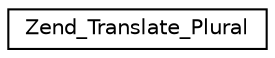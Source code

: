 digraph G
{
  edge [fontname="Helvetica",fontsize="10",labelfontname="Helvetica",labelfontsize="10"];
  node [fontname="Helvetica",fontsize="10",shape=record];
  rankdir="LR";
  Node1 [label="Zend_Translate_Plural",height=0.2,width=0.4,color="black", fillcolor="white", style="filled",URL="$class_zend___translate___plural.html"];
}
